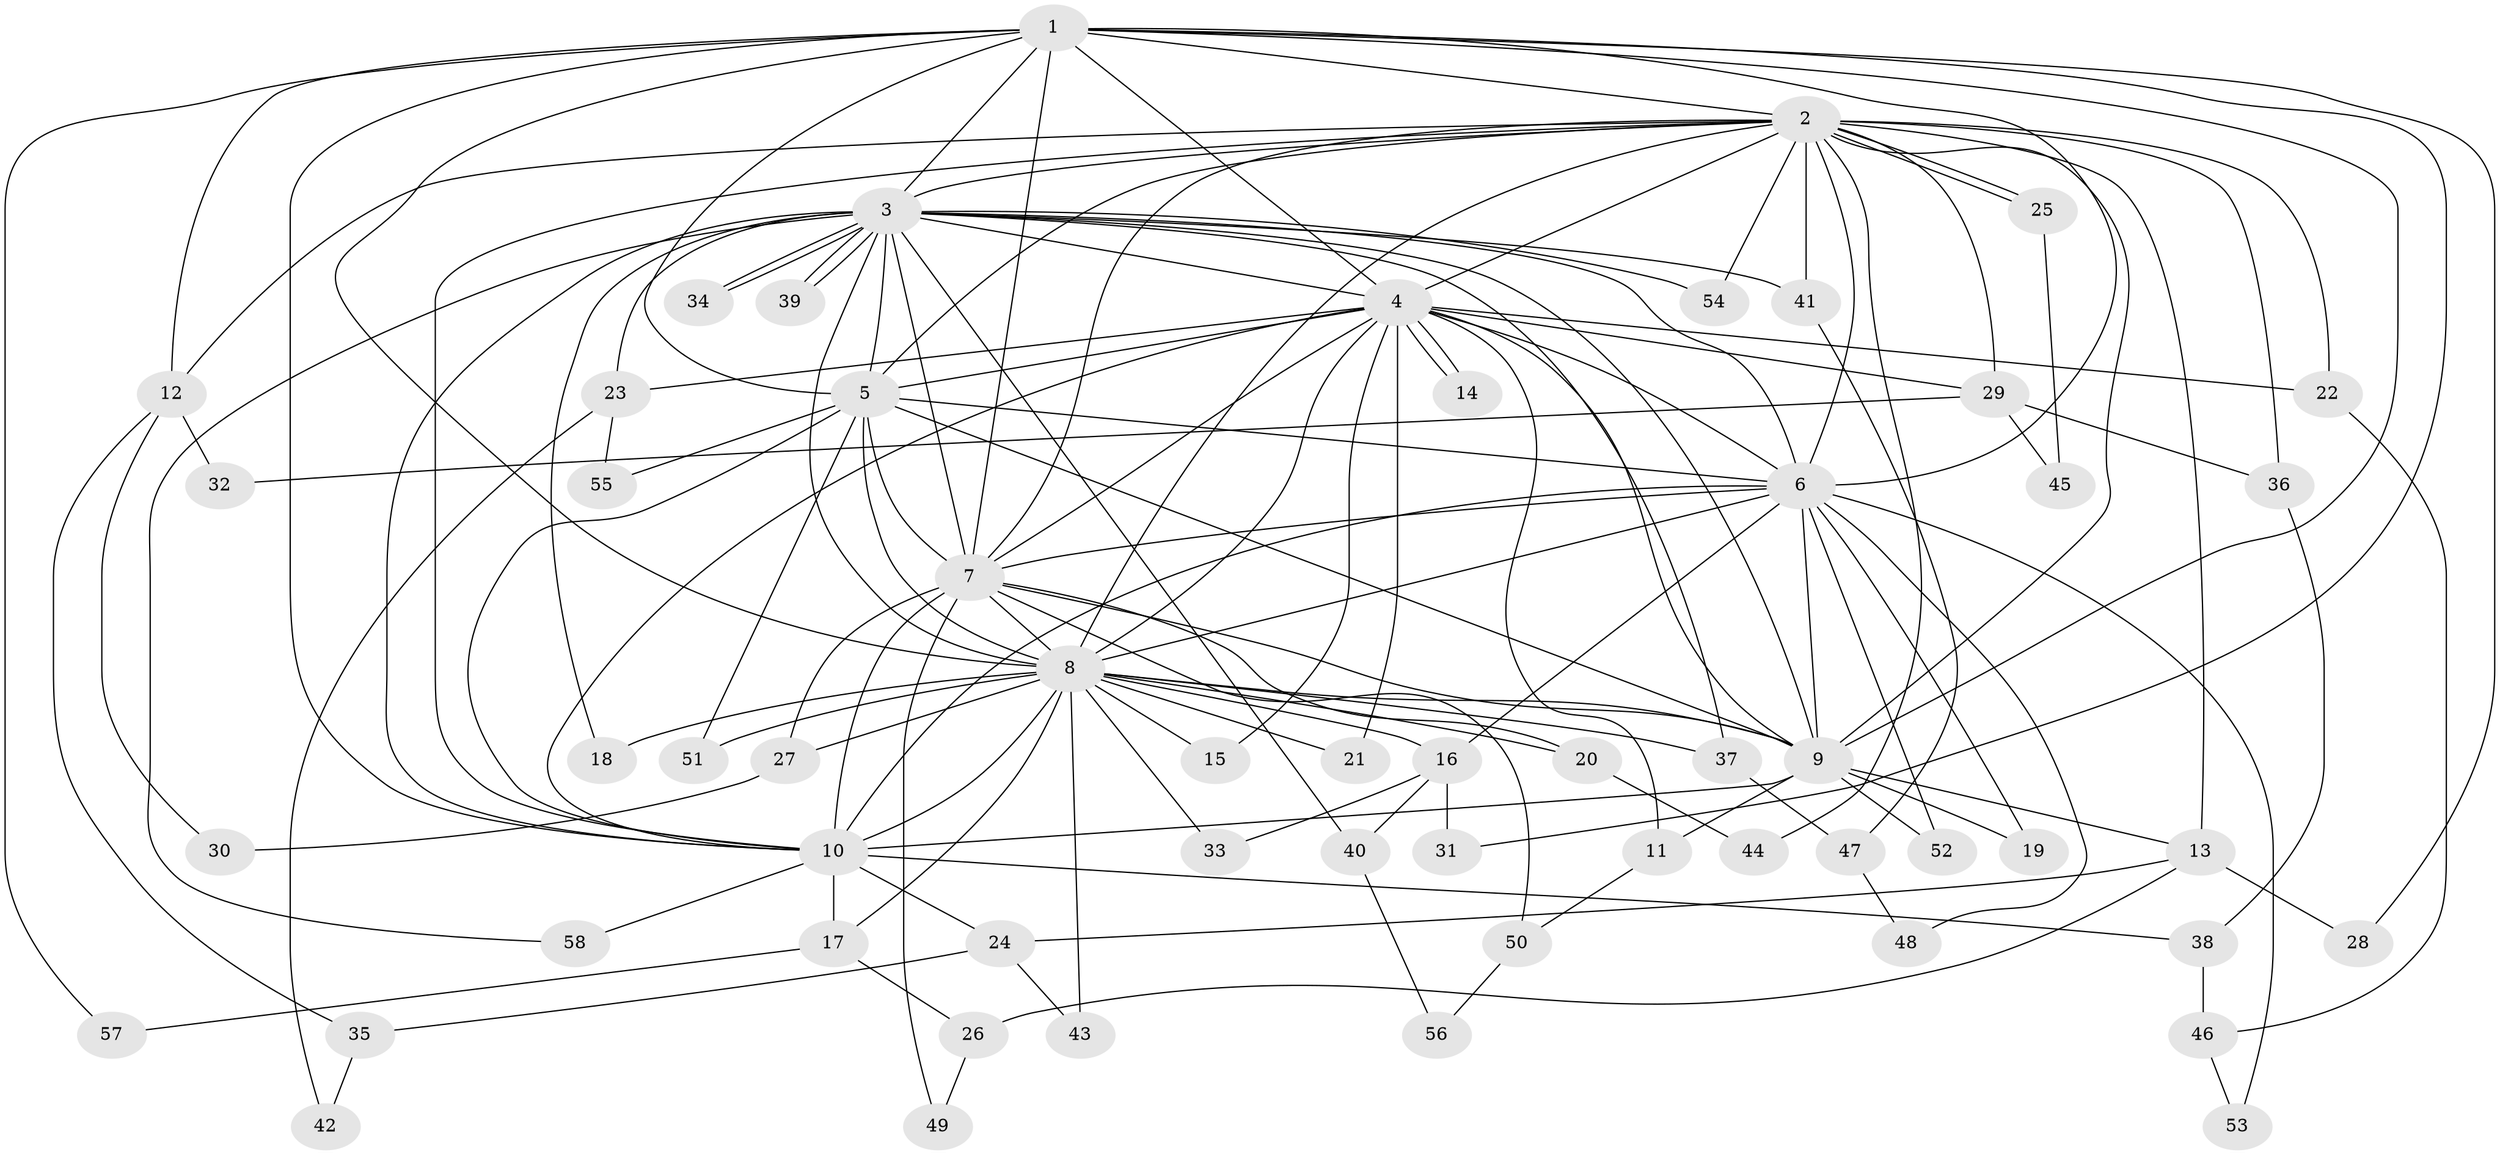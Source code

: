 // Generated by graph-tools (version 1.1) at 2025/01/03/09/25 03:01:25]
// undirected, 58 vertices, 141 edges
graph export_dot {
graph [start="1"]
  node [color=gray90,style=filled];
  1;
  2;
  3;
  4;
  5;
  6;
  7;
  8;
  9;
  10;
  11;
  12;
  13;
  14;
  15;
  16;
  17;
  18;
  19;
  20;
  21;
  22;
  23;
  24;
  25;
  26;
  27;
  28;
  29;
  30;
  31;
  32;
  33;
  34;
  35;
  36;
  37;
  38;
  39;
  40;
  41;
  42;
  43;
  44;
  45;
  46;
  47;
  48;
  49;
  50;
  51;
  52;
  53;
  54;
  55;
  56;
  57;
  58;
  1 -- 2;
  1 -- 3;
  1 -- 4;
  1 -- 5;
  1 -- 6;
  1 -- 7;
  1 -- 8;
  1 -- 9;
  1 -- 10;
  1 -- 12;
  1 -- 28;
  1 -- 31;
  1 -- 57;
  2 -- 3;
  2 -- 4;
  2 -- 5;
  2 -- 6;
  2 -- 7;
  2 -- 8;
  2 -- 9;
  2 -- 10;
  2 -- 12;
  2 -- 13;
  2 -- 22;
  2 -- 25;
  2 -- 25;
  2 -- 29;
  2 -- 36;
  2 -- 41;
  2 -- 44;
  2 -- 54;
  3 -- 4;
  3 -- 5;
  3 -- 6;
  3 -- 7;
  3 -- 8;
  3 -- 9;
  3 -- 10;
  3 -- 18;
  3 -- 23;
  3 -- 34;
  3 -- 34;
  3 -- 37;
  3 -- 39;
  3 -- 39;
  3 -- 40;
  3 -- 41;
  3 -- 54;
  3 -- 58;
  4 -- 5;
  4 -- 6;
  4 -- 7;
  4 -- 8;
  4 -- 9;
  4 -- 10;
  4 -- 11;
  4 -- 14;
  4 -- 14;
  4 -- 15;
  4 -- 21;
  4 -- 22;
  4 -- 23;
  4 -- 29;
  5 -- 6;
  5 -- 7;
  5 -- 8;
  5 -- 9;
  5 -- 10;
  5 -- 51;
  5 -- 55;
  6 -- 7;
  6 -- 8;
  6 -- 9;
  6 -- 10;
  6 -- 16;
  6 -- 19;
  6 -- 48;
  6 -- 52;
  6 -- 53;
  7 -- 8;
  7 -- 9;
  7 -- 10;
  7 -- 20;
  7 -- 27;
  7 -- 49;
  7 -- 50;
  8 -- 9;
  8 -- 10;
  8 -- 15;
  8 -- 16;
  8 -- 17;
  8 -- 18;
  8 -- 20;
  8 -- 21;
  8 -- 27;
  8 -- 33;
  8 -- 37;
  8 -- 43;
  8 -- 51;
  9 -- 10;
  9 -- 11;
  9 -- 13;
  9 -- 19;
  9 -- 52;
  10 -- 17;
  10 -- 24;
  10 -- 38;
  10 -- 58;
  11 -- 50;
  12 -- 30;
  12 -- 32;
  12 -- 35;
  13 -- 24;
  13 -- 26;
  13 -- 28;
  16 -- 31;
  16 -- 33;
  16 -- 40;
  17 -- 26;
  17 -- 57;
  20 -- 44;
  22 -- 46;
  23 -- 42;
  23 -- 55;
  24 -- 35;
  24 -- 43;
  25 -- 45;
  26 -- 49;
  27 -- 30;
  29 -- 32;
  29 -- 36;
  29 -- 45;
  35 -- 42;
  36 -- 38;
  37 -- 47;
  38 -- 46;
  40 -- 56;
  41 -- 47;
  46 -- 53;
  47 -- 48;
  50 -- 56;
}
